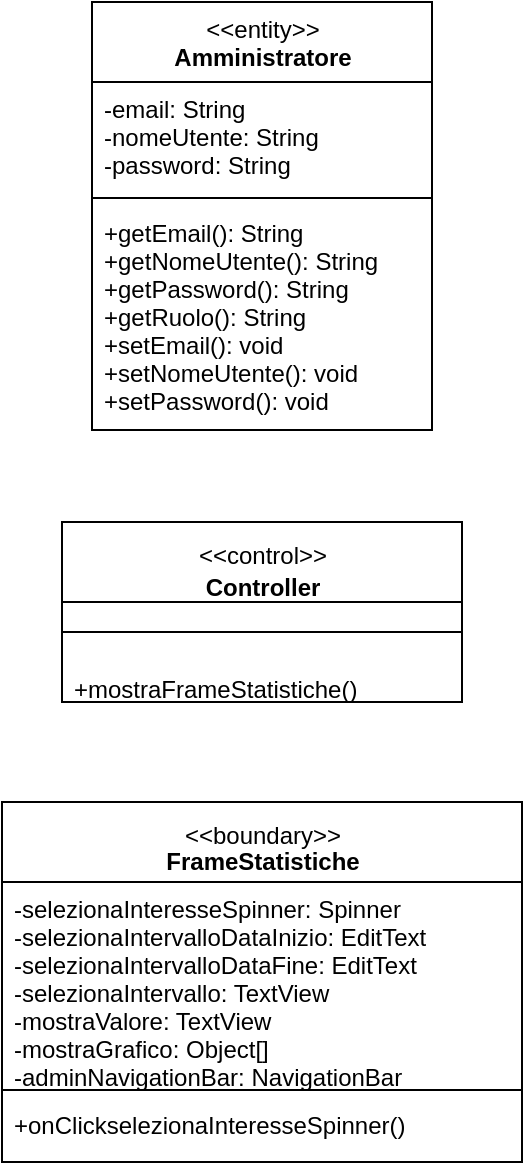 <mxfile version="20.8.3" type="device"><diagram id="C5RBs43oDa-KdzZeNtuy" name="Page-1"><mxGraphModel dx="1434" dy="764" grid="1" gridSize="10" guides="1" tooltips="1" connect="1" arrows="1" fold="1" page="1" pageScale="1" pageWidth="827" pageHeight="1169" math="0" shadow="0"><root><mxCell id="WIyWlLk6GJQsqaUBKTNV-0"/><mxCell id="WIyWlLk6GJQsqaUBKTNV-1" parent="WIyWlLk6GJQsqaUBKTNV-0"/><mxCell id="m4TYHUsrz3e9QYSo6yOC-4" value="&lt;span style=&quot;font-weight: normal;&quot;&gt;&amp;lt;&amp;lt;entity&amp;gt;&amp;gt;&lt;/span&gt;&lt;br&gt;Amministratore" style="swimlane;fontStyle=1;align=center;verticalAlign=top;childLayout=stackLayout;horizontal=1;startSize=40;horizontalStack=0;resizeParent=1;resizeParentMax=0;resizeLast=0;collapsible=1;marginBottom=0;html=1;" parent="WIyWlLk6GJQsqaUBKTNV-1" vertex="1"><mxGeometry x="329" y="70" width="170" height="214" as="geometry"/></mxCell><mxCell id="m4TYHUsrz3e9QYSo6yOC-5" value="-email: String&#10;-nomeUtente: String&#10;-password: String" style="text;strokeColor=none;fillColor=none;align=left;verticalAlign=top;spacingLeft=4;spacingRight=4;overflow=hidden;rotatable=0;points=[[0,0.5],[1,0.5]];portConstraint=eastwest;" parent="m4TYHUsrz3e9QYSo6yOC-4" vertex="1"><mxGeometry y="40" width="170" height="54" as="geometry"/></mxCell><mxCell id="m4TYHUsrz3e9QYSo6yOC-6" value="" style="line;strokeWidth=1;fillColor=none;align=left;verticalAlign=middle;spacingTop=-1;spacingLeft=3;spacingRight=3;rotatable=0;labelPosition=right;points=[];portConstraint=eastwest;strokeColor=inherit;" parent="m4TYHUsrz3e9QYSo6yOC-4" vertex="1"><mxGeometry y="94" width="170" height="8" as="geometry"/></mxCell><mxCell id="m4TYHUsrz3e9QYSo6yOC-7" value="+getEmail(): String&#10;+getNomeUtente(): String&#10;+getPassword(): String&#10;+getRuolo(): String&#10;+setEmail(): void&#10;+setNomeUtente(): void&#10;+setPassword(): void" style="text;strokeColor=none;fillColor=none;align=left;verticalAlign=top;spacingLeft=4;spacingRight=4;overflow=hidden;rotatable=0;points=[[0,0.5],[1,0.5]];portConstraint=eastwest;" parent="m4TYHUsrz3e9QYSo6yOC-4" vertex="1"><mxGeometry y="102" width="170" height="112" as="geometry"/></mxCell><mxCell id="m4TYHUsrz3e9QYSo6yOC-19" value="&lt;p style=&quot;border-color: var(--border-color); font-weight: 400; margin: 4px 0px 0px; line-height: 12px;&quot;&gt;&amp;lt;&amp;lt;control&amp;gt;&amp;gt;&lt;/p&gt;&lt;p style=&quot;border-color: var(--border-color); font-weight: 400; margin: 4px 0px 0px; line-height: 12px;&quot;&gt;&lt;b style=&quot;border-color: var(--border-color);&quot;&gt;Controller&lt;/b&gt;&lt;/p&gt;" style="swimlane;fontStyle=1;align=center;verticalAlign=top;childLayout=stackLayout;horizontal=1;startSize=40;horizontalStack=0;resizeParent=1;resizeParentMax=0;resizeLast=0;collapsible=1;marginBottom=0;html=1;" parent="WIyWlLk6GJQsqaUBKTNV-1" vertex="1"><mxGeometry x="314" y="330" width="200" height="90" as="geometry"/></mxCell><mxCell id="m4TYHUsrz3e9QYSo6yOC-21" value="" style="line;strokeWidth=1;fillColor=none;align=left;verticalAlign=middle;spacingTop=-1;spacingLeft=3;spacingRight=3;rotatable=0;labelPosition=right;points=[];portConstraint=eastwest;strokeColor=inherit;" parent="m4TYHUsrz3e9QYSo6yOC-19" vertex="1"><mxGeometry y="40" width="200" height="30" as="geometry"/></mxCell><mxCell id="m4TYHUsrz3e9QYSo6yOC-22" value="+mostraFrameStatistiche()" style="text;strokeColor=none;fillColor=none;align=left;verticalAlign=top;spacingLeft=4;spacingRight=4;overflow=hidden;rotatable=0;points=[[0,0.5],[1,0.5]];portConstraint=eastwest;" parent="m4TYHUsrz3e9QYSo6yOC-19" vertex="1"><mxGeometry y="70" width="200" height="20" as="geometry"/></mxCell><mxCell id="m4TYHUsrz3e9QYSo6yOC-23" value="&lt;p style=&quot;border-color: var(--border-color); font-weight: 400; margin: 4px 0px 0px; line-height: 12px;&quot;&gt;&amp;lt;&amp;lt;boundary&amp;gt;&amp;gt;&lt;/p&gt;FrameStatistiche" style="swimlane;fontStyle=1;align=center;verticalAlign=top;childLayout=stackLayout;horizontal=1;startSize=40;horizontalStack=0;resizeParent=1;resizeParentMax=0;resizeLast=0;collapsible=1;marginBottom=0;html=1;" parent="WIyWlLk6GJQsqaUBKTNV-1" vertex="1"><mxGeometry x="284" y="470" width="260" height="180" as="geometry"/></mxCell><mxCell id="m4TYHUsrz3e9QYSo6yOC-24" value="-selezionaInteresseSpinner: Spinner&#10;-selezionaIntervalloDataInizio: EditText&#10;-selezionaIntervalloDataFine: EditText&#10;-selezionaIntervallo: TextView&#10;-mostraValore: TextView&#10;-mostraGrafico: Object[]&#10;-adminNavigationBar: NavigationBar&#10;&#10;" style="text;strokeColor=none;fillColor=none;align=left;verticalAlign=top;spacingLeft=4;spacingRight=4;overflow=hidden;rotatable=0;points=[[0,0.5],[1,0.5]];portConstraint=eastwest;" parent="m4TYHUsrz3e9QYSo6yOC-23" vertex="1"><mxGeometry y="40" width="260" height="100" as="geometry"/></mxCell><mxCell id="m4TYHUsrz3e9QYSo6yOC-25" value="" style="line;strokeWidth=1;fillColor=none;align=left;verticalAlign=middle;spacingTop=-1;spacingLeft=3;spacingRight=3;rotatable=0;labelPosition=right;points=[];portConstraint=eastwest;strokeColor=inherit;" parent="m4TYHUsrz3e9QYSo6yOC-23" vertex="1"><mxGeometry y="140" width="260" height="8" as="geometry"/></mxCell><mxCell id="m4TYHUsrz3e9QYSo6yOC-26" value="+onClickselezionaInteresseSpinner()" style="text;strokeColor=none;fillColor=none;align=left;verticalAlign=top;spacingLeft=4;spacingRight=4;overflow=hidden;rotatable=0;points=[[0,0.5],[1,0.5]];portConstraint=eastwest;" parent="m4TYHUsrz3e9QYSo6yOC-23" vertex="1"><mxGeometry y="148" width="260" height="32" as="geometry"/></mxCell></root></mxGraphModel></diagram></mxfile>